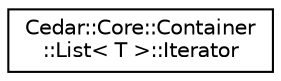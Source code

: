 digraph "Graphical Class Hierarchy"
{
 // LATEX_PDF_SIZE
  edge [fontname="Helvetica",fontsize="10",labelfontname="Helvetica",labelfontsize="10"];
  node [fontname="Helvetica",fontsize="10",shape=record];
  rankdir="LR";
  Node0 [label="Cedar::Core::Container\l::List\< T \>::Iterator",height=0.2,width=0.4,color="black", fillcolor="white", style="filled",URL="$classCedar_1_1Core_1_1Container_1_1List_1_1Iterator.html",tooltip=" "];
}
